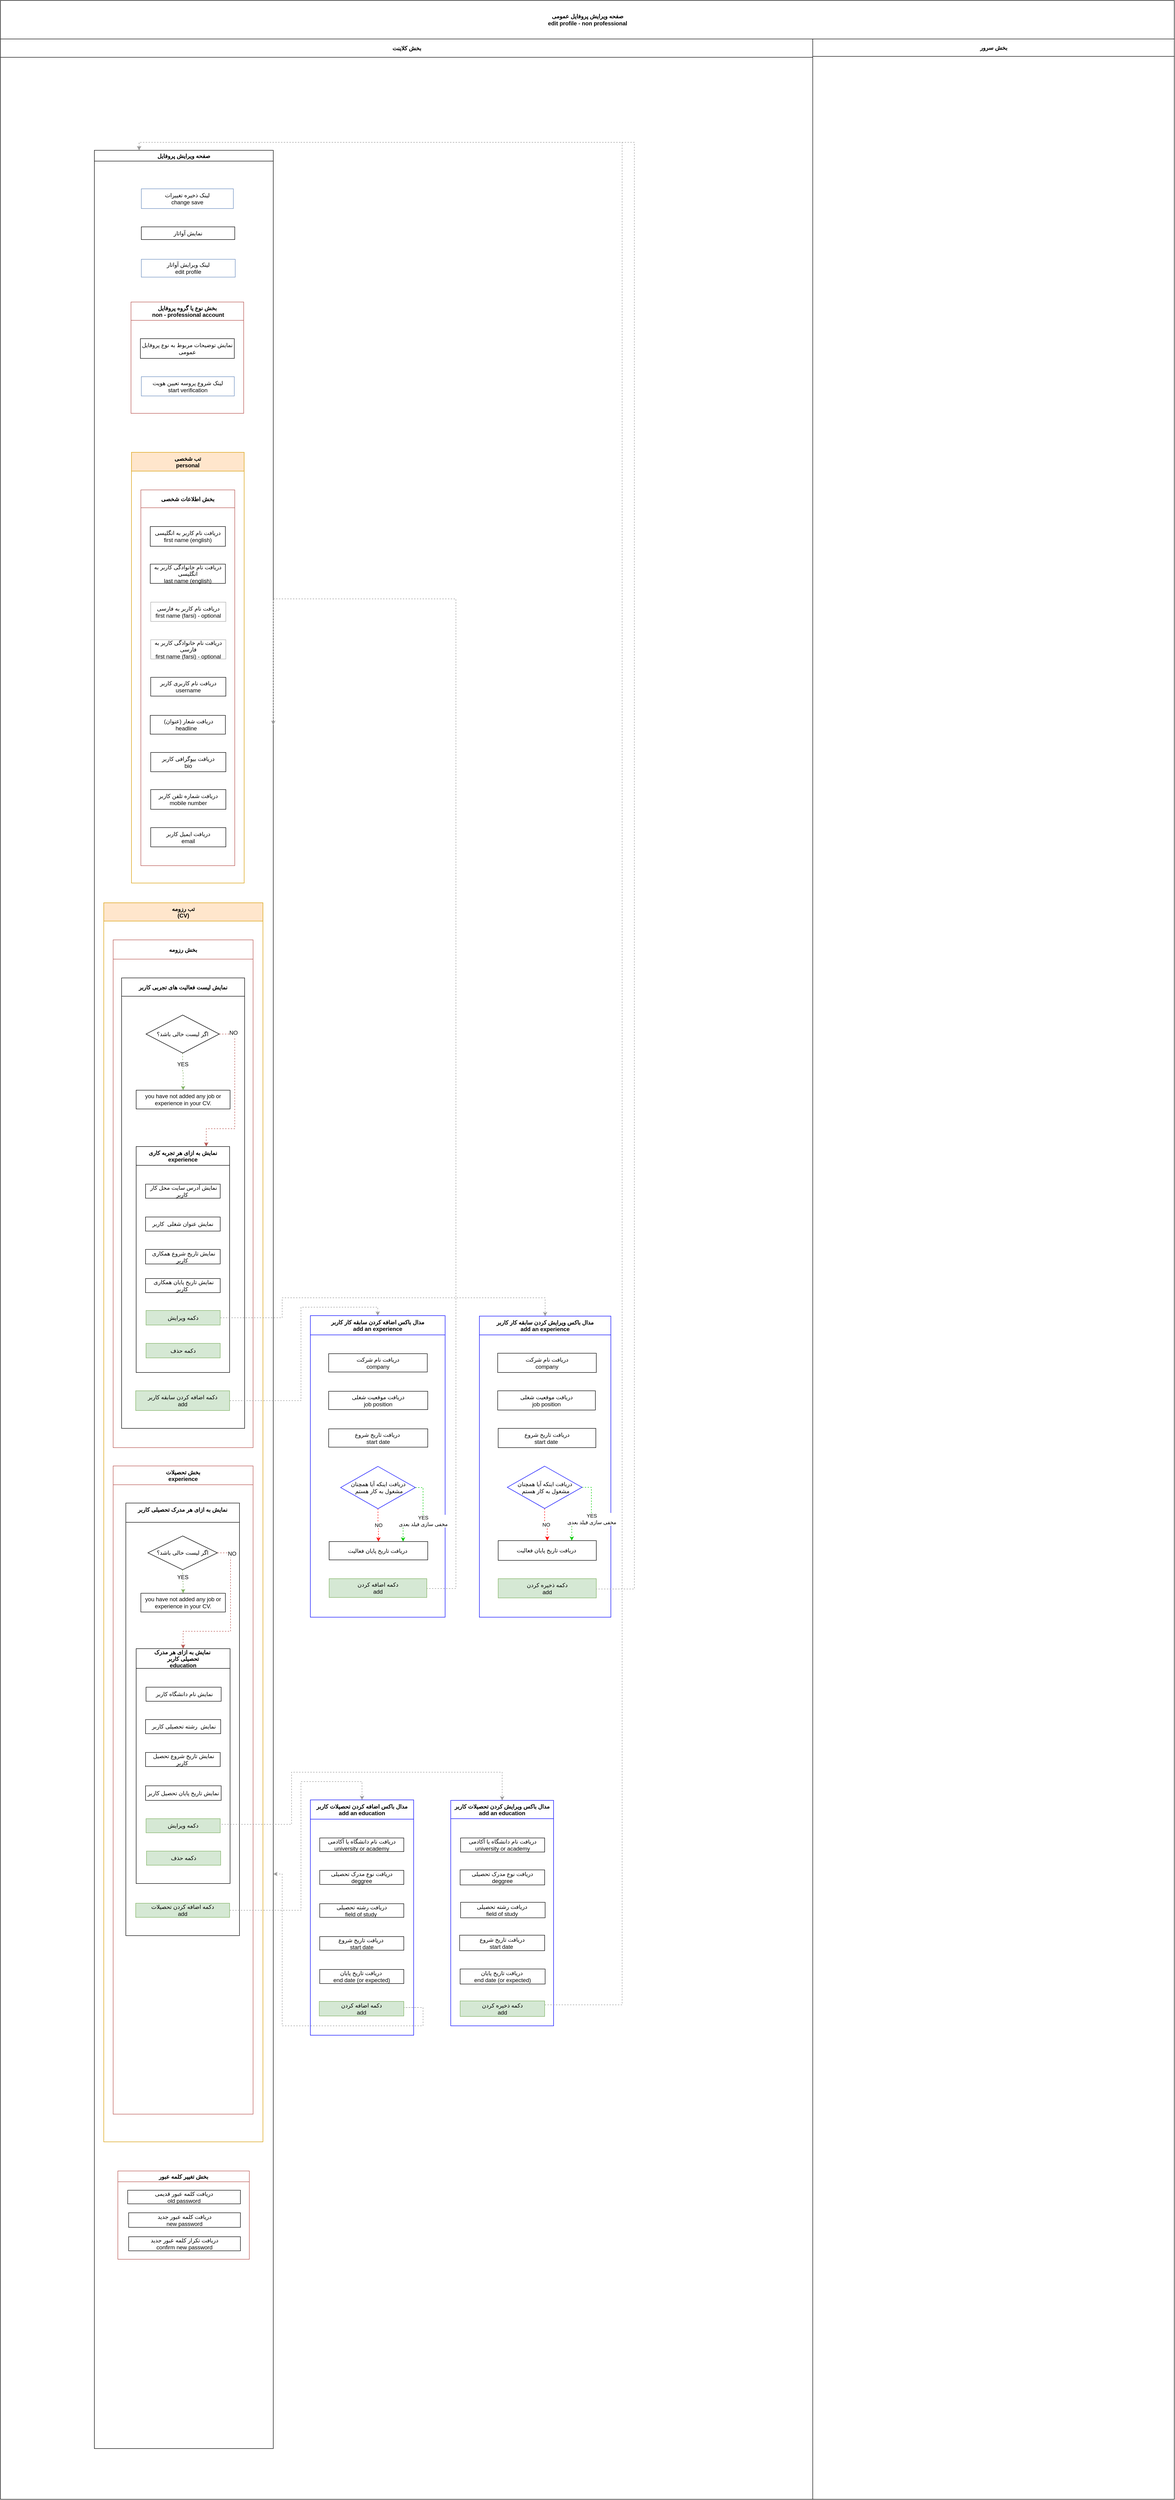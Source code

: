 <mxfile version="11.0.7" type="github"><diagram id="_Mr2OjdB6cG_d8i1DAx9" name="Page-1"><mxGraphModel dx="1956" dy="-5896" grid="1" gridSize="10" guides="1" tooltips="1" connect="1" arrows="1" fold="1" page="1" pageScale="1" pageWidth="850" pageHeight="1100" math="0" shadow="0"><root><mxCell id="0"/><mxCell id="1" parent="0"/><mxCell id="qE0s62v9L_i5L7fRF2j9-1" value="&lt;span style=&quot;background-color: rgb(255 , 255 , 255)&quot;&gt;صفحه ویرایش پروفایل عمومی&lt;/span&gt;&lt;br&gt;&lt;span style=&quot;background-color: rgb(255 , 255 , 255)&quot;&gt;edit profile - non professional&lt;/span&gt;" style="swimlane;html=1;childLayout=stackLayout;resizeParent=1;resizeParentMax=0;startSize=82;" vertex="1" parent="1"><mxGeometry x="-680" y="6968" width="2500" height="5320" as="geometry"/></mxCell><mxCell id="qE0s62v9L_i5L7fRF2j9-2" value="&lt;span style=&quot;background-color: rgb(255 , 255 , 255)&quot;&gt;بخش کلاینت&lt;/span&gt;" style="swimlane;html=1;startSize=39;" vertex="1" parent="qE0s62v9L_i5L7fRF2j9-1"><mxGeometry y="82" width="1730" height="5238" as="geometry"/></mxCell><mxCell id="m3qzf0mcLcKKCOlgRUQQ-3" value="صفحه ویرایش پروفایل" style="swimlane;startSize=23;" parent="qE0s62v9L_i5L7fRF2j9-2" vertex="1"><mxGeometry x="200" y="237" width="381" height="4893" as="geometry"/></mxCell><mxCell id="m3qzf0mcLcKKCOlgRUQQ-4" value="&lt;p&gt;&lt;/p&gt;&lt;p&gt;&lt;/p&gt;&lt;p&gt;&lt;/p&gt;&lt;p&gt;&lt;/p&gt;&lt;p&gt;&lt;/p&gt;&lt;p&gt;نمایش آواتار&lt;/p&gt;" style="rounded=0;whiteSpace=wrap;html=1;" parent="m3qzf0mcLcKKCOlgRUQQ-3" vertex="1"><mxGeometry x="100" y="163" width="199" height="27" as="geometry"/></mxCell><mxCell id="m3qzf0mcLcKKCOlgRUQQ-5" value="تب شخصی&#10;personal" style="swimlane;startSize=40;fillColor=#ffe6cc;strokeColor=#d79b00;" parent="m3qzf0mcLcKKCOlgRUQQ-3" vertex="1"><mxGeometry x="79" y="643" width="240" height="917" as="geometry"/></mxCell><mxCell id="m3qzf0mcLcKKCOlgRUQQ-6" value="بخش اطلاعات شخصی" style="swimlane;fillColor=#FFFFFF;strokeColor=#b85450;startSize=38;" parent="m3qzf0mcLcKKCOlgRUQQ-5" vertex="1"><mxGeometry x="20" y="80" width="200" height="800" as="geometry"/></mxCell><mxCell id="m3qzf0mcLcKKCOlgRUQQ-7" value="&lt;p&gt;&lt;/p&gt;&lt;p&gt;&lt;/p&gt;&lt;p&gt;&lt;/p&gt;&lt;p&gt;&lt;/p&gt;&lt;p&gt;&lt;/p&gt;&lt;p&gt;دریافت نام کاربر به انگلیسی&lt;br&gt;first name (english)&lt;br&gt;&lt;/p&gt;" style="rounded=0;whiteSpace=wrap;html=1;" parent="m3qzf0mcLcKKCOlgRUQQ-6" vertex="1"><mxGeometry x="20" y="78" width="160" height="42" as="geometry"/></mxCell><mxCell id="m3qzf0mcLcKKCOlgRUQQ-8" value="&lt;p&gt;&lt;/p&gt;&lt;p&gt;&lt;/p&gt;&lt;p&gt;&lt;/p&gt;&lt;p&gt;&lt;/p&gt;&lt;p&gt;&lt;/p&gt;&lt;p&gt;&lt;/p&gt;&lt;p&gt;دریافت نام خانوادگی کاربر به انگلیسی&lt;br&gt;last name (english)&lt;br&gt;&lt;/p&gt;" style="rounded=0;whiteSpace=wrap;html=1;" parent="m3qzf0mcLcKKCOlgRUQQ-6" vertex="1"><mxGeometry x="20" y="158" width="160" height="41" as="geometry"/></mxCell><mxCell id="m3qzf0mcLcKKCOlgRUQQ-9" value="&lt;p&gt;&lt;/p&gt;&lt;p&gt;&lt;/p&gt;&lt;p&gt;&lt;/p&gt;&lt;p&gt;&lt;/p&gt;&lt;p&gt;&lt;/p&gt;&lt;p&gt;&lt;/p&gt;&lt;p&gt;&lt;font color=&quot;#000000&quot;&gt;دریافت نام کاربر به فارسی&lt;br&gt;first name (farsi) - optional&lt;/font&gt;&lt;br&gt;&lt;/p&gt;" style="rounded=0;whiteSpace=wrap;html=1;fillColor=#FFFFFF;strokeColor=#ADADAD;fontColor=#ffffff;" parent="m3qzf0mcLcKKCOlgRUQQ-6" vertex="1"><mxGeometry x="21" y="239" width="160" height="41" as="geometry"/></mxCell><mxCell id="m3qzf0mcLcKKCOlgRUQQ-10" value="&lt;font color=&quot;#000000&quot;&gt;&lt;span&gt;دریافت نام خانوادگی کاربر به فارسی&lt;/span&gt;&lt;br&gt;&lt;span&gt;first name (farsi) - optional&lt;/span&gt;&lt;/font&gt;&lt;br&gt;" style="rounded=0;whiteSpace=wrap;html=1;fillColor=#FFFFFF;strokeColor=#ADADAD;fontColor=#ffffff;" parent="m3qzf0mcLcKKCOlgRUQQ-6" vertex="1"><mxGeometry x="21" y="319" width="160" height="41" as="geometry"/></mxCell><mxCell id="m3qzf0mcLcKKCOlgRUQQ-11" value="&lt;p&gt;&lt;/p&gt;&lt;p&gt;&lt;/p&gt;&lt;p&gt;&lt;/p&gt;&lt;p&gt;&lt;/p&gt;&lt;p&gt;&lt;/p&gt;&lt;p&gt;دریافت نام کاربری کاربر&lt;br&gt;username&lt;br&gt;&lt;/p&gt;" style="rounded=0;whiteSpace=wrap;html=1;" parent="m3qzf0mcLcKKCOlgRUQQ-6" vertex="1"><mxGeometry x="21" y="399" width="160" height="40" as="geometry"/></mxCell><mxCell id="m3qzf0mcLcKKCOlgRUQQ-12" value="&lt;p&gt;&lt;/p&gt;&lt;p&gt;&lt;/p&gt;&lt;p&gt;&lt;/p&gt;&lt;p&gt;&lt;/p&gt;&lt;p&gt;&lt;/p&gt;&lt;p&gt;&amp;nbsp;(دریافت شعار (عنوان&lt;br&gt;headline&amp;nbsp;&amp;nbsp;&lt;/p&gt;" style="rounded=0;whiteSpace=wrap;html=1;" parent="m3qzf0mcLcKKCOlgRUQQ-6" vertex="1"><mxGeometry x="20" y="480" width="160" height="40" as="geometry"/></mxCell><mxCell id="m3qzf0mcLcKKCOlgRUQQ-13" value="&lt;p&gt;&lt;/p&gt;&lt;p&gt;&lt;/p&gt;&lt;p&gt;&lt;/p&gt;&lt;p&gt;&lt;/p&gt;&lt;p&gt;&lt;/p&gt;&lt;p&gt;&lt;/p&gt;&lt;p&gt;دریافت بیوگرافی کاربر&lt;br&gt;bio&lt;/p&gt;" style="rounded=0;whiteSpace=wrap;html=1;" parent="m3qzf0mcLcKKCOlgRUQQ-6" vertex="1"><mxGeometry x="21" y="559" width="160" height="41" as="geometry"/></mxCell><mxCell id="m3qzf0mcLcKKCOlgRUQQ-14" value="&lt;p&gt;&lt;/p&gt;&lt;p&gt;&lt;/p&gt;&lt;p&gt;&lt;/p&gt;&lt;p&gt;&lt;/p&gt;&lt;p&gt;&lt;/p&gt;&lt;p&gt;&lt;/p&gt;&lt;p&gt;دریافت شماره تلفن کاربر&lt;br&gt;mobile number&lt;br&gt;&lt;/p&gt;" style="rounded=0;whiteSpace=wrap;html=1;" parent="m3qzf0mcLcKKCOlgRUQQ-6" vertex="1"><mxGeometry x="21" y="638" width="160" height="42" as="geometry"/></mxCell><mxCell id="m3qzf0mcLcKKCOlgRUQQ-15" value="&lt;p&gt;&lt;/p&gt;&lt;p&gt;&lt;/p&gt;&lt;p&gt;&lt;/p&gt;&lt;p&gt;&lt;/p&gt;&lt;p&gt;&lt;/p&gt;&lt;p&gt;&lt;/p&gt;&lt;p&gt;دریافت ایمیل کاربر&lt;br&gt;email&lt;/p&gt;" style="rounded=0;whiteSpace=wrap;html=1;" parent="m3qzf0mcLcKKCOlgRUQQ-6" vertex="1"><mxGeometry x="21" y="719" width="160" height="41" as="geometry"/></mxCell><mxCell id="m3qzf0mcLcKKCOlgRUQQ-16" value="تب رزومه&#10;(CV)" style="swimlane;startSize=39;fillColor=#ffe6cc;strokeColor=#d79b00;" parent="m3qzf0mcLcKKCOlgRUQQ-3" vertex="1"><mxGeometry x="20" y="1602" width="339" height="2638" as="geometry"/></mxCell><mxCell id="m3qzf0mcLcKKCOlgRUQQ-17" value="بخش رزومه" style="swimlane;fillColor=#FFFFFF;strokeColor=#b85450;startSize=41;" parent="m3qzf0mcLcKKCOlgRUQQ-16" vertex="1"><mxGeometry x="20" y="79" width="298" height="1081" as="geometry"/></mxCell><mxCell id="m3qzf0mcLcKKCOlgRUQQ-18" value="نمایش لیست فعالیت های تجربی کاربر" style="swimlane;startSize=39;" parent="m3qzf0mcLcKKCOlgRUQQ-17" vertex="1"><mxGeometry x="18" y="81" width="262" height="959" as="geometry"/></mxCell><mxCell id="m3qzf0mcLcKKCOlgRUQQ-19" style="edgeStyle=orthogonalEdgeStyle;rounded=0;orthogonalLoop=1;jettySize=auto;html=1;exitX=0.5;exitY=1;exitDx=0;exitDy=0;entryX=0.5;entryY=0;entryDx=0;entryDy=0;dashed=1;strokeColor=#82b366;fillColor=#d5e8d4;" parent="m3qzf0mcLcKKCOlgRUQQ-18" source="m3qzf0mcLcKKCOlgRUQQ-23" target="m3qzf0mcLcKKCOlgRUQQ-24" edge="1"><mxGeometry relative="1" as="geometry"/></mxCell><mxCell id="m3qzf0mcLcKKCOlgRUQQ-20" value="YES" style="text;html=1;resizable=0;points=[];align=center;verticalAlign=middle;labelBackgroundColor=#ffffff;" parent="m3qzf0mcLcKKCOlgRUQQ-19" vertex="1" connectable="0"><mxGeometry x="-0.4" relative="1" as="geometry"><mxPoint as="offset"/></mxGeometry></mxCell><mxCell id="m3qzf0mcLcKKCOlgRUQQ-21" style="edgeStyle=orthogonalEdgeStyle;rounded=0;orthogonalLoop=1;jettySize=auto;html=1;exitX=1;exitY=0.5;exitDx=0;exitDy=0;entryX=0.75;entryY=0;entryDx=0;entryDy=0;dashed=1;strokeColor=#b85450;fillColor=#f8cecc;" parent="m3qzf0mcLcKKCOlgRUQQ-18" source="m3qzf0mcLcKKCOlgRUQQ-23" target="m3qzf0mcLcKKCOlgRUQQ-25" edge="1"><mxGeometry relative="1" as="geometry"><Array as="points"><mxPoint x="241" y="120"/><mxPoint x="241" y="321"/><mxPoint x="181" y="321"/></Array></mxGeometry></mxCell><mxCell id="m3qzf0mcLcKKCOlgRUQQ-22" value="NO" style="text;html=1;resizable=0;points=[];align=center;verticalAlign=middle;labelBackgroundColor=#ffffff;" parent="m3qzf0mcLcKKCOlgRUQQ-21" vertex="1" connectable="0"><mxGeometry x="-0.822" y="3" relative="1" as="geometry"><mxPoint as="offset"/></mxGeometry></mxCell><mxCell id="m3qzf0mcLcKKCOlgRUQQ-23" value="اگر لیست خالی باشد؟" style="rhombus;whiteSpace=wrap;html=1;" parent="m3qzf0mcLcKKCOlgRUQQ-18" vertex="1"><mxGeometry x="52" y="79" width="156" height="81" as="geometry"/></mxCell><mxCell id="m3qzf0mcLcKKCOlgRUQQ-24" value="&lt;p&gt;&lt;/p&gt;&lt;p&gt;&lt;/p&gt;&lt;p&gt;&lt;/p&gt;&lt;p&gt;&lt;/p&gt;&lt;p&gt;&lt;/p&gt;&lt;p&gt;&lt;/p&gt;&lt;p&gt;you have not added any job or experience in your CV.&lt;/p&gt;" style="rounded=0;whiteSpace=wrap;html=1;" parent="m3qzf0mcLcKKCOlgRUQQ-18" vertex="1"><mxGeometry x="31" y="239" width="200" height="40" as="geometry"/></mxCell><mxCell id="m3qzf0mcLcKKCOlgRUQQ-25" value="&#10;نمایش به ازای هر تجربه کاری&#10;experience&#10;" style="swimlane;startSize=40;" parent="m3qzf0mcLcKKCOlgRUQQ-18" vertex="1"><mxGeometry x="31" y="359" width="199" height="481" as="geometry"/></mxCell><mxCell id="m3qzf0mcLcKKCOlgRUQQ-26" value="&lt;p&gt;&lt;/p&gt;&lt;p&gt;&lt;/p&gt;&lt;p&gt;&lt;/p&gt;&lt;p&gt;&lt;/p&gt;&lt;p&gt;&lt;/p&gt;&lt;p&gt;&lt;/p&gt;&lt;p&gt;&amp;nbsp;نمایش آدرس سایت محل کار کاربر&amp;nbsp;&lt;br&gt;&lt;/p&gt;" style="rounded=0;whiteSpace=wrap;html=1;" parent="m3qzf0mcLcKKCOlgRUQQ-25" vertex="1"><mxGeometry x="20" y="80" width="159" height="30" as="geometry"/></mxCell><mxCell id="m3qzf0mcLcKKCOlgRUQQ-27" value="&lt;p&gt;&lt;/p&gt;&lt;p&gt;&lt;/p&gt;&lt;p&gt;&lt;/p&gt;&lt;p&gt;&lt;/p&gt;&lt;p&gt;&lt;/p&gt;&lt;p&gt;&lt;/p&gt;&lt;p&gt;&amp;nbsp;نمایش عنوان شغلی&amp;nbsp; کاربر&amp;nbsp;&lt;br&gt;&lt;/p&gt;" style="rounded=0;whiteSpace=wrap;html=1;" parent="m3qzf0mcLcKKCOlgRUQQ-25" vertex="1"><mxGeometry x="20" y="150" width="159" height="30" as="geometry"/></mxCell><mxCell id="m3qzf0mcLcKKCOlgRUQQ-28" value="&lt;p&gt;&lt;/p&gt;&lt;p&gt;&lt;/p&gt;&lt;p&gt;&lt;/p&gt;&lt;p&gt;&lt;/p&gt;&lt;p&gt;&lt;/p&gt;&lt;p&gt;&lt;/p&gt;&lt;p&gt;&amp;nbsp;نمایش تاریخ شروع همکاری کاربر&amp;nbsp;&lt;br&gt;&lt;/p&gt;" style="rounded=0;whiteSpace=wrap;html=1;" parent="m3qzf0mcLcKKCOlgRUQQ-25" vertex="1"><mxGeometry x="20" y="219" width="159" height="31" as="geometry"/></mxCell><mxCell id="m3qzf0mcLcKKCOlgRUQQ-29" value="&lt;p&gt;&lt;/p&gt;&lt;p&gt;&lt;/p&gt;&lt;p&gt;&lt;/p&gt;&lt;p&gt;&lt;/p&gt;&lt;p&gt;&lt;/p&gt;&lt;p&gt;&lt;/p&gt;&lt;p&gt;&amp;nbsp;نمایش تاریخ پایان همکاری کاربر&amp;nbsp;&lt;br&gt;&lt;/p&gt;" style="rounded=0;whiteSpace=wrap;html=1;" parent="m3qzf0mcLcKKCOlgRUQQ-25" vertex="1"><mxGeometry x="20" y="281" width="159" height="30" as="geometry"/></mxCell><mxCell id="m3qzf0mcLcKKCOlgRUQQ-30" value="&lt;p&gt;&lt;/p&gt;&lt;p&gt;&lt;/p&gt;&lt;p&gt;&lt;/p&gt;&lt;p&gt;&lt;/p&gt;&lt;p&gt;&lt;/p&gt;&lt;p&gt;&lt;/p&gt;&lt;p&gt;دکمه ویرایش&lt;/p&gt;" style="rounded=0;whiteSpace=wrap;html=1;fillColor=#d5e8d4;strokeColor=#82b366;" parent="m3qzf0mcLcKKCOlgRUQQ-25" vertex="1"><mxGeometry x="21" y="349" width="158" height="31" as="geometry"/></mxCell><mxCell id="m3qzf0mcLcKKCOlgRUQQ-31" value="&lt;p&gt;&lt;/p&gt;&lt;p&gt;&lt;/p&gt;&lt;p&gt;&lt;/p&gt;&lt;p&gt;&lt;/p&gt;&lt;p&gt;&lt;/p&gt;&lt;p&gt;&lt;/p&gt;&lt;p&gt;دکمه حذف&lt;/p&gt;" style="rounded=0;whiteSpace=wrap;html=1;fillColor=#d5e8d4;strokeColor=#82b366;" parent="m3qzf0mcLcKKCOlgRUQQ-25" vertex="1"><mxGeometry x="21" y="419" width="158" height="31" as="geometry"/></mxCell><mxCell id="m3qzf0mcLcKKCOlgRUQQ-32" value="&lt;p&gt;&lt;/p&gt;&lt;p&gt;&lt;/p&gt;&lt;p&gt;&lt;/p&gt;&lt;p&gt;&lt;/p&gt;&lt;p&gt;&lt;/p&gt;&lt;p&gt;&lt;/p&gt;&lt;p&gt;دکمه اضافه کردن سابقه کاربر&lt;br&gt;add&lt;br&gt;&lt;/p&gt;" style="rounded=0;whiteSpace=wrap;html=1;fillColor=#d5e8d4;strokeColor=#82b366;" parent="m3qzf0mcLcKKCOlgRUQQ-18" vertex="1"><mxGeometry x="30" y="879" width="200" height="42" as="geometry"/></mxCell><mxCell id="m3qzf0mcLcKKCOlgRUQQ-33" value="بخش تحصیلات&#10;experience" style="swimlane;fillColor=#FFFFFF;strokeColor=#b85450;startSize=40;" parent="m3qzf0mcLcKKCOlgRUQQ-16" vertex="1"><mxGeometry x="20" y="1199" width="298" height="1380" as="geometry"/></mxCell><mxCell id="m3qzf0mcLcKKCOlgRUQQ-34" value="نمایش به ازای هر مدرک تحصیلی کاربر&#10;" style="swimlane;startSize=41;" parent="m3qzf0mcLcKKCOlgRUQQ-33" vertex="1"><mxGeometry x="27" y="79" width="242" height="921" as="geometry"/></mxCell><mxCell id="m3qzf0mcLcKKCOlgRUQQ-35" style="edgeStyle=orthogonalEdgeStyle;rounded=0;orthogonalLoop=1;jettySize=auto;html=1;exitX=0.5;exitY=1;exitDx=0;exitDy=0;entryX=0.5;entryY=0;entryDx=0;entryDy=0;dashed=1;strokeColor=#82b366;fillColor=#d5e8d4;" parent="m3qzf0mcLcKKCOlgRUQQ-34" source="m3qzf0mcLcKKCOlgRUQQ-39" target="m3qzf0mcLcKKCOlgRUQQ-40" edge="1"><mxGeometry relative="1" as="geometry"/></mxCell><mxCell id="m3qzf0mcLcKKCOlgRUQQ-36" value="YES" style="text;html=1;resizable=0;points=[];align=center;verticalAlign=middle;labelBackgroundColor=#ffffff;" parent="m3qzf0mcLcKKCOlgRUQQ-35" vertex="1" connectable="0"><mxGeometry x="-0.4" relative="1" as="geometry"><mxPoint as="offset"/></mxGeometry></mxCell><mxCell id="m3qzf0mcLcKKCOlgRUQQ-37" style="edgeStyle=orthogonalEdgeStyle;rounded=0;orthogonalLoop=1;jettySize=auto;html=1;exitX=1;exitY=0.5;exitDx=0;exitDy=0;dashed=1;strokeColor=#b85450;fillColor=#f8cecc;entryX=0.5;entryY=0;entryDx=0;entryDy=0;" parent="m3qzf0mcLcKKCOlgRUQQ-34" source="m3qzf0mcLcKKCOlgRUQQ-39" target="m3qzf0mcLcKKCOlgRUQQ-41" edge="1"><mxGeometry relative="1" as="geometry"><Array as="points"><mxPoint x="223" y="106"/><mxPoint x="223" y="273"/><mxPoint x="122" y="273"/></Array><mxPoint x="519.5" y="211" as="targetPoint"/></mxGeometry></mxCell><mxCell id="m3qzf0mcLcKKCOlgRUQQ-38" value="NO" style="text;html=1;resizable=0;points=[];align=center;verticalAlign=middle;labelBackgroundColor=#ffffff;" parent="m3qzf0mcLcKKCOlgRUQQ-37" vertex="1" connectable="0"><mxGeometry x="-0.822" y="3" relative="1" as="geometry"><mxPoint as="offset"/></mxGeometry></mxCell><mxCell id="m3qzf0mcLcKKCOlgRUQQ-39" value="اگر لیست خالی باشد؟" style="rhombus;whiteSpace=wrap;html=1;" parent="m3qzf0mcLcKKCOlgRUQQ-34" vertex="1"><mxGeometry x="47" y="70" width="148" height="72" as="geometry"/></mxCell><mxCell id="m3qzf0mcLcKKCOlgRUQQ-40" value="&lt;p&gt;&lt;/p&gt;&lt;p&gt;&lt;/p&gt;&lt;p&gt;&lt;/p&gt;&lt;p&gt;&lt;/p&gt;&lt;p&gt;&lt;/p&gt;&lt;p&gt;&lt;/p&gt;&lt;p&gt;you have not added any job or experience in your CV.&lt;/p&gt;" style="rounded=0;whiteSpace=wrap;html=1;" parent="m3qzf0mcLcKKCOlgRUQQ-34" vertex="1"><mxGeometry x="32" y="192" width="180" height="40" as="geometry"/></mxCell><mxCell id="m3qzf0mcLcKKCOlgRUQQ-41" value="&#10;نمایش به ازای هر مدرک &#10;تحصیلی کاربر&#10;education&#10;" style="swimlane;startSize=42;" parent="m3qzf0mcLcKKCOlgRUQQ-34" vertex="1"><mxGeometry x="22" y="310" width="200" height="500" as="geometry"/></mxCell><mxCell id="m3qzf0mcLcKKCOlgRUQQ-42" value="&lt;p&gt;&lt;/p&gt;&lt;p&gt;&lt;/p&gt;&lt;p&gt;&lt;/p&gt;&lt;p&gt;&lt;/p&gt;&lt;p&gt;&lt;/p&gt;&lt;p&gt;&lt;/p&gt;&lt;p&gt;&amp;nbsp;نمایش تاریخ شروع تحصیل کاربر&amp;nbsp;&lt;br&gt;&lt;/p&gt;" style="rounded=0;whiteSpace=wrap;html=1;" parent="m3qzf0mcLcKKCOlgRUQQ-41" vertex="1"><mxGeometry x="20" y="221" width="159" height="30" as="geometry"/></mxCell><mxCell id="m3qzf0mcLcKKCOlgRUQQ-43" value="&lt;p&gt;&lt;/p&gt;&lt;p&gt;&lt;/p&gt;&lt;p&gt;&lt;/p&gt;&lt;p&gt;&lt;/p&gt;&lt;p&gt;&lt;/p&gt;&lt;p&gt;&lt;/p&gt;&lt;p&gt;&amp;nbsp;نمایش تاریخ پایان تحصیل کاربر&amp;nbsp;&lt;br&gt;&lt;/p&gt;" style="rounded=0;whiteSpace=wrap;html=1;" parent="m3qzf0mcLcKKCOlgRUQQ-41" vertex="1"><mxGeometry x="20" y="292" width="161" height="31" as="geometry"/></mxCell><mxCell id="m3qzf0mcLcKKCOlgRUQQ-44" value="&lt;p&gt;&lt;/p&gt;&lt;p&gt;&lt;/p&gt;&lt;p&gt;&lt;/p&gt;&lt;p&gt;&lt;/p&gt;&lt;p&gt;&lt;/p&gt;&lt;p&gt;&lt;/p&gt;&lt;p&gt;&amp;nbsp;نمایش نام دانشگاه کاربر&lt;br&gt;&lt;/p&gt;" style="rounded=0;whiteSpace=wrap;html=1;" parent="m3qzf0mcLcKKCOlgRUQQ-41" vertex="1"><mxGeometry x="21" y="82" width="160" height="30" as="geometry"/></mxCell><mxCell id="m3qzf0mcLcKKCOlgRUQQ-45" value="&lt;p&gt;&lt;/p&gt;&lt;p&gt;&lt;/p&gt;&lt;p&gt;&lt;/p&gt;&lt;p&gt;&lt;/p&gt;&lt;p&gt;&lt;/p&gt;&lt;p&gt;&lt;/p&gt;&lt;p&gt;&amp;nbsp;نمایش&amp;nbsp; رشته تحصیلی کاربر&lt;br&gt;&lt;/p&gt;" style="rounded=0;whiteSpace=wrap;html=1;" parent="m3qzf0mcLcKKCOlgRUQQ-41" vertex="1"><mxGeometry x="20" y="151" width="160" height="30" as="geometry"/></mxCell><mxCell id="m3qzf0mcLcKKCOlgRUQQ-46" value="&lt;p&gt;&lt;/p&gt;&lt;p&gt;&lt;/p&gt;&lt;p&gt;&lt;/p&gt;&lt;p&gt;&lt;/p&gt;&lt;p&gt;&lt;/p&gt;&lt;p&gt;&lt;/p&gt;&lt;p&gt;دکمه ویرایش&lt;/p&gt;" style="rounded=0;whiteSpace=wrap;html=1;fillColor=#d5e8d4;strokeColor=#82b366;" parent="m3qzf0mcLcKKCOlgRUQQ-41" vertex="1"><mxGeometry x="21" y="362" width="158" height="30" as="geometry"/></mxCell><mxCell id="m3qzf0mcLcKKCOlgRUQQ-47" value="&lt;p&gt;&lt;/p&gt;&lt;p&gt;&lt;/p&gt;&lt;p&gt;&lt;/p&gt;&lt;p&gt;&lt;/p&gt;&lt;p&gt;&lt;/p&gt;&lt;p&gt;&lt;/p&gt;&lt;p&gt;دکمه حذف&lt;/p&gt;" style="rounded=0;whiteSpace=wrap;html=1;fillColor=#d5e8d4;strokeColor=#82b366;" parent="m3qzf0mcLcKKCOlgRUQQ-41" vertex="1"><mxGeometry x="22" y="431" width="158" height="30" as="geometry"/></mxCell><mxCell id="m3qzf0mcLcKKCOlgRUQQ-48" value="&lt;p&gt;&lt;/p&gt;&lt;p&gt;&lt;/p&gt;&lt;p&gt;&lt;/p&gt;&lt;p&gt;&lt;/p&gt;&lt;p&gt;&lt;/p&gt;&lt;p&gt;&lt;/p&gt;&lt;p&gt;دکمه اضافه کردن تحصیلات&lt;br&gt;add&lt;/p&gt;" style="rounded=0;whiteSpace=wrap;html=1;fillColor=#d5e8d4;strokeColor=#82b366;" parent="m3qzf0mcLcKKCOlgRUQQ-34" vertex="1"><mxGeometry x="21" y="852" width="200" height="30" as="geometry"/></mxCell><mxCell id="m3qzf0mcLcKKCOlgRUQQ-49" value="بخش تغییر کلمه عبور" style="swimlane;startSize=23;fillColor=#FFFFFF;strokeColor=#b85450;" parent="m3qzf0mcLcKKCOlgRUQQ-3" vertex="1"><mxGeometry x="50" y="4302" width="280" height="188" as="geometry"/></mxCell><mxCell id="m3qzf0mcLcKKCOlgRUQQ-50" value="&lt;p&gt;&lt;/p&gt;&lt;p&gt;&lt;/p&gt;&lt;p&gt;&lt;/p&gt;&lt;p&gt;&lt;/p&gt;&lt;p&gt;&lt;/p&gt;&lt;p&gt;دریافت کلمه عبور قدیمی&lt;br&gt;old password&lt;/p&gt;" style="rounded=0;whiteSpace=wrap;html=1;" parent="m3qzf0mcLcKKCOlgRUQQ-49" vertex="1"><mxGeometry x="21" y="41" width="240" height="29" as="geometry"/></mxCell><mxCell id="m3qzf0mcLcKKCOlgRUQQ-51" value="&lt;p&gt;&lt;/p&gt;&lt;p&gt;&lt;/p&gt;&lt;p&gt;&lt;/p&gt;&lt;p&gt;&lt;/p&gt;&lt;p&gt;&lt;/p&gt;&lt;p&gt;دریافت کلمه عبور&amp;nbsp;جدید&lt;br&gt;new password&lt;/p&gt;" style="rounded=0;whiteSpace=wrap;html=1;" parent="m3qzf0mcLcKKCOlgRUQQ-49" vertex="1"><mxGeometry x="23" y="89" width="238" height="31" as="geometry"/></mxCell><mxCell id="m3qzf0mcLcKKCOlgRUQQ-52" value="&lt;p&gt;&lt;/p&gt;&lt;p&gt;&lt;/p&gt;&lt;p&gt;&lt;/p&gt;&lt;p&gt;&lt;/p&gt;&lt;p&gt;&lt;/p&gt;&lt;p&gt;دریافت تکرار کلمه عبور&amp;nbsp;جدید&lt;br&gt;confirm new password&lt;/p&gt;" style="rounded=0;whiteSpace=wrap;html=1;" parent="m3qzf0mcLcKKCOlgRUQQ-49" vertex="1"><mxGeometry x="23" y="140" width="238" height="30" as="geometry"/></mxCell><mxCell id="m3qzf0mcLcKKCOlgRUQQ-53" value="&lt;p&gt;&lt;/p&gt;&lt;p&gt;&lt;/p&gt;&lt;p&gt;&lt;/p&gt;&lt;p&gt;&lt;/p&gt;&lt;p&gt;&lt;/p&gt;&lt;p&gt;لینک ویرایش آواتار&lt;br&gt;edit profile&lt;br&gt;&lt;/p&gt;" style="rounded=0;whiteSpace=wrap;html=1;fillColor=#FFFFFF;strokeColor=#6c8ebf;" parent="m3qzf0mcLcKKCOlgRUQQ-3" vertex="1"><mxGeometry x="100" y="232" width="200" height="38" as="geometry"/></mxCell><mxCell id="m3qzf0mcLcKKCOlgRUQQ-54" value="بخش نوع یا گروه پروفایل&#10; non - professional account" style="swimlane;startSize=39;fillColor=#FFFFFF;strokeColor=#b85450;" parent="m3qzf0mcLcKKCOlgRUQQ-3" vertex="1"><mxGeometry x="78" y="323" width="240" height="237" as="geometry"/></mxCell><mxCell id="m3qzf0mcLcKKCOlgRUQQ-55" value="&lt;p&gt;&lt;/p&gt;&lt;p&gt;&lt;/p&gt;&lt;p&gt;&lt;/p&gt;&lt;p&gt;&lt;/p&gt;&lt;p&gt;&lt;/p&gt;&lt;p&gt;نمایش توضیحات مربوط به نوع پروفایل عمومی&lt;/p&gt;" style="rounded=0;whiteSpace=wrap;html=1;" parent="m3qzf0mcLcKKCOlgRUQQ-54" vertex="1"><mxGeometry x="20" y="78" width="200" height="42" as="geometry"/></mxCell><mxCell id="m3qzf0mcLcKKCOlgRUQQ-56" value="&lt;p&gt;&lt;/p&gt;&lt;p&gt;&lt;/p&gt;&lt;p&gt;&lt;/p&gt;&lt;p&gt;&lt;/p&gt;&lt;p&gt;&lt;/p&gt;&lt;p&gt;لینک شروع پروسه تعیین هویت&lt;br&gt;start verification&lt;br&gt;&lt;/p&gt;" style="rounded=0;whiteSpace=wrap;html=1;fillColor=#FFFFFF;strokeColor=#6c8ebf;" parent="m3qzf0mcLcKKCOlgRUQQ-54" vertex="1"><mxGeometry x="22" y="159" width="198" height="41" as="geometry"/></mxCell><mxCell id="6V_W1G0ebRXkBfOzEBVN-1" value="&lt;p&gt;&lt;/p&gt;&lt;p&gt;&lt;/p&gt;&lt;p&gt;&lt;/p&gt;&lt;p&gt;&lt;/p&gt;&lt;p&gt;&lt;/p&gt;&lt;p&gt;لینک ذخیره تغییرات&lt;br&gt;change save&lt;br&gt;&lt;/p&gt;" style="rounded=0;whiteSpace=wrap;html=1;fillColor=#FFFFFF;strokeColor=#6c8ebf;" parent="m3qzf0mcLcKKCOlgRUQQ-3" vertex="1"><mxGeometry x="100" y="82" width="196" height="42" as="geometry"/></mxCell><mxCell id="m3qzf0mcLcKKCOlgRUQQ-76" style="edgeStyle=orthogonalEdgeStyle;rounded=0;orthogonalLoop=1;jettySize=auto;html=1;exitX=1;exitY=0.5;exitDx=0;exitDy=0;dashed=1;strokeColor=#999999;entryX=1;entryY=0.25;entryDx=0;entryDy=0;" parent="qE0s62v9L_i5L7fRF2j9-2" source="m3qzf0mcLcKKCOlgRUQQ-65" target="m3qzf0mcLcKKCOlgRUQQ-3" edge="1"><mxGeometry relative="1" as="geometry"><mxPoint x="612.5" y="1568" as="targetPoint"/><Array as="points"><mxPoint x="970" y="3299"/><mxPoint x="970" y="1192"/></Array></mxGeometry></mxCell><mxCell id="m3qzf0mcLcKKCOlgRUQQ-93" style="edgeStyle=orthogonalEdgeStyle;rounded=0;orthogonalLoop=1;jettySize=auto;html=1;entryX=0.5;entryY=0;entryDx=0;entryDy=0;dashed=1;strokeColor=#999999;exitX=1;exitY=0.5;exitDx=0;exitDy=0;" parent="qE0s62v9L_i5L7fRF2j9-2" source="m3qzf0mcLcKKCOlgRUQQ-30" target="m3qzf0mcLcKKCOlgRUQQ-77" edge="1"><mxGeometry relative="1" as="geometry"><Array as="points"><mxPoint x="600" y="2722"/><mxPoint x="600" y="2680"/><mxPoint x="1160" y="2680"/></Array><mxPoint x="542" y="2064" as="sourcePoint"/></mxGeometry></mxCell><mxCell id="m3qzf0mcLcKKCOlgRUQQ-66" style="edgeStyle=orthogonalEdgeStyle;rounded=0;orthogonalLoop=1;jettySize=auto;html=1;dashed=1;strokeColor=#999999;exitX=1;exitY=0.5;exitDx=0;exitDy=0;entryX=0.5;entryY=0;entryDx=0;entryDy=0;" parent="qE0s62v9L_i5L7fRF2j9-2" source="m3qzf0mcLcKKCOlgRUQQ-32" target="m3qzf0mcLcKKCOlgRUQQ-57" edge="1"><mxGeometry relative="1" as="geometry"><Array as="points"><mxPoint x="640" y="2899"/><mxPoint x="640" y="2700"/><mxPoint x="804" y="2700"/></Array><mxPoint x="632" y="2162" as="sourcePoint"/><mxPoint x="801.5" y="1753" as="targetPoint"/></mxGeometry></mxCell><mxCell id="m3qzf0mcLcKKCOlgRUQQ-57" value="&#10;مدال باکس اضافه کردن سابقه کار کاربر&#10;add an experience&#10;" style="swimlane;strokeColor=#0000FF;startSize=41;" parent="qE0s62v9L_i5L7fRF2j9-2" vertex="1"><mxGeometry x="660" y="2718" width="287" height="642" as="geometry"/></mxCell><mxCell id="m3qzf0mcLcKKCOlgRUQQ-58" value="&lt;p&gt;&lt;/p&gt;&lt;p&gt;&lt;/p&gt;&lt;p&gt;&lt;/p&gt;&lt;p&gt;&lt;/p&gt;&lt;p&gt;&lt;/p&gt;&lt;p&gt;دریافت نام شرکت&lt;br&gt;company&lt;br&gt;&lt;/p&gt;" style="rounded=0;whiteSpace=wrap;html=1;" parent="m3qzf0mcLcKKCOlgRUQQ-57" vertex="1"><mxGeometry x="39" y="81" width="210" height="39" as="geometry"/></mxCell><mxCell id="m3qzf0mcLcKKCOlgRUQQ-59" value="&lt;p&gt;&lt;/p&gt;&lt;p&gt;&lt;/p&gt;&lt;p&gt;&lt;/p&gt;&lt;p&gt;&lt;/p&gt;&lt;p&gt;&lt;/p&gt;&lt;p&gt;دریافت موقعیت شغلی&lt;br&gt;job position&lt;br&gt;&lt;/p&gt;" style="rounded=0;whiteSpace=wrap;html=1;" parent="m3qzf0mcLcKKCOlgRUQQ-57" vertex="1"><mxGeometry x="39" y="161" width="211" height="39" as="geometry"/></mxCell><mxCell id="m3qzf0mcLcKKCOlgRUQQ-60" value="&lt;p&gt;&lt;/p&gt;&lt;p&gt;&lt;/p&gt;&lt;p&gt;&lt;/p&gt;&lt;p&gt;&lt;/p&gt;&lt;p&gt;&lt;/p&gt;&lt;p&gt;دریافت تاریخ شروع&amp;nbsp;&lt;br&gt;start date&lt;/p&gt;" style="rounded=0;whiteSpace=wrap;html=1;" parent="m3qzf0mcLcKKCOlgRUQQ-57" vertex="1"><mxGeometry x="39" y="241" width="211" height="39" as="geometry"/></mxCell><mxCell id="m3qzf0mcLcKKCOlgRUQQ-61" value="&lt;p&gt;&lt;/p&gt;&lt;p&gt;&lt;/p&gt;&lt;p&gt;&lt;/p&gt;&lt;p&gt;&lt;/p&gt;&lt;p&gt;&lt;/p&gt;&lt;p&gt;دریافت تاریخ پایان فعالیت&amp;nbsp;&lt;/p&gt;" style="rounded=0;whiteSpace=wrap;html=1;" parent="m3qzf0mcLcKKCOlgRUQQ-57" vertex="1"><mxGeometry x="40" y="481" width="210" height="39" as="geometry"/></mxCell><mxCell id="m3qzf0mcLcKKCOlgRUQQ-62" value="NO" style="edgeStyle=orthogonalEdgeStyle;rounded=0;orthogonalLoop=1;jettySize=auto;html=1;exitX=0.5;exitY=1;exitDx=0;exitDy=0;entryX=0.5;entryY=0;entryDx=0;entryDy=0;dashed=1;strokeColor=#FF0000;" parent="m3qzf0mcLcKKCOlgRUQQ-57" source="m3qzf0mcLcKKCOlgRUQQ-64" target="m3qzf0mcLcKKCOlgRUQQ-61" edge="1"><mxGeometry relative="1" as="geometry"/></mxCell><mxCell id="m3qzf0mcLcKKCOlgRUQQ-63" value="YES&lt;br&gt;مخفی سازی فیلد بعدی&lt;br&gt;" style="edgeStyle=orthogonalEdgeStyle;rounded=0;orthogonalLoop=1;jettySize=auto;html=1;exitX=1;exitY=0.5;exitDx=0;exitDy=0;entryX=0.75;entryY=0;entryDx=0;entryDy=0;dashed=1;strokeColor=#00CC00;" parent="m3qzf0mcLcKKCOlgRUQQ-57" source="m3qzf0mcLcKKCOlgRUQQ-64" target="m3qzf0mcLcKKCOlgRUQQ-61" edge="1"><mxGeometry relative="1" as="geometry"><Array as="points"><mxPoint x="240" y="366"/><mxPoint x="240" y="446"/><mxPoint x="197" y="446"/></Array></mxGeometry></mxCell><mxCell id="m3qzf0mcLcKKCOlgRUQQ-64" value="&lt;span&gt;دریافت اینکه آیا همچنان&lt;br&gt;&amp;nbsp;مشغول به کار هستم&lt;/span&gt;" style="rhombus;whiteSpace=wrap;html=1;strokeColor=#0000FF;fillColor=#FFFFFF;" parent="m3qzf0mcLcKKCOlgRUQQ-57" vertex="1"><mxGeometry x="64.5" y="321" width="159" height="90" as="geometry"/></mxCell><mxCell id="m3qzf0mcLcKKCOlgRUQQ-65" value="&lt;p&gt;&lt;/p&gt;&lt;p&gt;&lt;/p&gt;&lt;p&gt;&lt;/p&gt;&lt;p&gt;&lt;/p&gt;&lt;p&gt;&lt;/p&gt;&lt;p&gt;دکمه اضافه کردن&lt;br&gt;add&lt;/p&gt;" style="rounded=0;whiteSpace=wrap;html=1;fillColor=#d5e8d4;strokeColor=#82b366;" parent="m3qzf0mcLcKKCOlgRUQQ-57" vertex="1"><mxGeometry x="40" y="560" width="208" height="40" as="geometry"/></mxCell><mxCell id="m3qzf0mcLcKKCOlgRUQQ-77" value="&#10;مدال باکس ویرایش کردن سابقه کار کاربر&#10;add an experience&#10;" style="swimlane;strokeColor=#0000FF;startSize=40;" parent="qE0s62v9L_i5L7fRF2j9-2" vertex="1"><mxGeometry x="1020" y="2719" width="280" height="641" as="geometry"/></mxCell><mxCell id="m3qzf0mcLcKKCOlgRUQQ-78" value="&lt;p&gt;&lt;/p&gt;&lt;p&gt;&lt;/p&gt;&lt;p&gt;&lt;/p&gt;&lt;p&gt;&lt;/p&gt;&lt;p&gt;&lt;/p&gt;&lt;p&gt;دریافت نام شرکت&lt;br&gt;company&lt;br&gt;&lt;/p&gt;" style="rounded=0;whiteSpace=wrap;html=1;" parent="m3qzf0mcLcKKCOlgRUQQ-77" vertex="1"><mxGeometry x="39" y="79" width="210" height="41" as="geometry"/></mxCell><mxCell id="m3qzf0mcLcKKCOlgRUQQ-79" value="&lt;p&gt;&lt;/p&gt;&lt;p&gt;&lt;/p&gt;&lt;p&gt;&lt;/p&gt;&lt;p&gt;&lt;/p&gt;&lt;p&gt;&lt;/p&gt;&lt;p&gt;دریافت موقعیت شغلی&lt;br&gt;job position&lt;br&gt;&lt;/p&gt;" style="rounded=0;whiteSpace=wrap;html=1;" parent="m3qzf0mcLcKKCOlgRUQQ-77" vertex="1"><mxGeometry x="39" y="159" width="208" height="41" as="geometry"/></mxCell><mxCell id="m3qzf0mcLcKKCOlgRUQQ-80" value="&lt;p&gt;&lt;/p&gt;&lt;p&gt;&lt;/p&gt;&lt;p&gt;&lt;/p&gt;&lt;p&gt;&lt;/p&gt;&lt;p&gt;&lt;/p&gt;&lt;p&gt;دریافت تاریخ شروع&lt;br&gt;start date&amp;nbsp;&lt;/p&gt;" style="rounded=0;whiteSpace=wrap;html=1;" parent="m3qzf0mcLcKKCOlgRUQQ-77" vertex="1"><mxGeometry x="40" y="239" width="208" height="41" as="geometry"/></mxCell><mxCell id="m3qzf0mcLcKKCOlgRUQQ-81" value="&lt;p&gt;&lt;/p&gt;&lt;p&gt;&lt;/p&gt;&lt;p&gt;&lt;/p&gt;&lt;p&gt;&lt;/p&gt;&lt;p&gt;&lt;/p&gt;&lt;p&gt;دریافت تاریخ پایان فعالیت&amp;nbsp;&lt;/p&gt;" style="rounded=0;whiteSpace=wrap;html=1;" parent="m3qzf0mcLcKKCOlgRUQQ-77" vertex="1"><mxGeometry x="40" y="478" width="209" height="42" as="geometry"/></mxCell><mxCell id="m3qzf0mcLcKKCOlgRUQQ-82" value="NO" style="edgeStyle=orthogonalEdgeStyle;rounded=0;orthogonalLoop=1;jettySize=auto;html=1;exitX=0.5;exitY=1;exitDx=0;exitDy=0;entryX=0.5;entryY=0;entryDx=0;entryDy=0;dashed=1;strokeColor=#FF0000;" parent="m3qzf0mcLcKKCOlgRUQQ-77" source="m3qzf0mcLcKKCOlgRUQQ-84" target="m3qzf0mcLcKKCOlgRUQQ-81" edge="1"><mxGeometry relative="1" as="geometry"/></mxCell><mxCell id="m3qzf0mcLcKKCOlgRUQQ-83" value="YES&lt;br&gt;مخفی سازی فیلد بعدی&lt;br&gt;" style="edgeStyle=orthogonalEdgeStyle;rounded=0;orthogonalLoop=1;jettySize=auto;html=1;exitX=1;exitY=0.5;exitDx=0;exitDy=0;entryX=0.75;entryY=0;entryDx=0;entryDy=0;dashed=1;strokeColor=#00CC00;" parent="m3qzf0mcLcKKCOlgRUQQ-77" source="m3qzf0mcLcKKCOlgRUQQ-84" target="m3qzf0mcLcKKCOlgRUQQ-81" edge="1"><mxGeometry relative="1" as="geometry"/></mxCell><mxCell id="m3qzf0mcLcKKCOlgRUQQ-84" value="&lt;span&gt;دریافت اینکه آیا همچنان&lt;br&gt;&amp;nbsp;مشغول به کار هستم&lt;/span&gt;" style="rhombus;whiteSpace=wrap;html=1;strokeColor=#0000FF;fillColor=#FFFFFF;" parent="m3qzf0mcLcKKCOlgRUQQ-77" vertex="1"><mxGeometry x="59.5" y="319.5" width="159" height="90" as="geometry"/></mxCell><mxCell id="m3qzf0mcLcKKCOlgRUQQ-85" value="&lt;p&gt;&lt;/p&gt;&lt;p&gt;&lt;/p&gt;&lt;p&gt;&lt;/p&gt;&lt;p&gt;&lt;/p&gt;&lt;p&gt;&lt;/p&gt;&lt;p&gt;دکمه ذخیره کردن&lt;br&gt;add&lt;/p&gt;" style="rounded=0;whiteSpace=wrap;html=1;fillColor=#d5e8d4;strokeColor=#82b366;" parent="m3qzf0mcLcKKCOlgRUQQ-77" vertex="1"><mxGeometry x="40" y="559" width="209" height="41" as="geometry"/></mxCell><mxCell id="m3qzf0mcLcKKCOlgRUQQ-95" style="edgeStyle=orthogonalEdgeStyle;rounded=0;orthogonalLoop=1;jettySize=auto;html=1;exitX=1;exitY=0.5;exitDx=0;exitDy=0;entryX=0.5;entryY=0;entryDx=0;entryDy=0;dashed=1;strokeColor=#999999;" parent="qE0s62v9L_i5L7fRF2j9-2" source="m3qzf0mcLcKKCOlgRUQQ-46" target="m3qzf0mcLcKKCOlgRUQQ-86" edge="1"><mxGeometry relative="1" as="geometry"><Array as="points"><mxPoint x="468" y="3801"/><mxPoint x="620" y="3801"/><mxPoint x="620" y="3690"/><mxPoint x="1069" y="3690"/></Array></mxGeometry></mxCell><mxCell id="m3qzf0mcLcKKCOlgRUQQ-75" style="edgeStyle=orthogonalEdgeStyle;rounded=0;orthogonalLoop=1;jettySize=auto;html=1;entryX=1;entryY=0.75;entryDx=0;entryDy=0;dashed=1;strokeColor=#999999;" parent="qE0s62v9L_i5L7fRF2j9-2" target="m3qzf0mcLcKKCOlgRUQQ-3" edge="1"><mxGeometry relative="1" as="geometry"><Array as="points"><mxPoint x="859" y="4191"/><mxPoint x="900" y="4191"/><mxPoint x="900" y="4230"/><mxPoint x="600" y="4230"/><mxPoint x="600" y="3907"/></Array><mxPoint x="890" y="4191" as="sourcePoint"/></mxGeometry></mxCell><mxCell id="m3qzf0mcLcKKCOlgRUQQ-74" style="edgeStyle=orthogonalEdgeStyle;rounded=0;orthogonalLoop=1;jettySize=auto;html=1;exitX=1;exitY=0.5;exitDx=0;exitDy=0;entryX=0.5;entryY=0;entryDx=0;entryDy=0;dashed=1;strokeColor=#999999;" parent="qE0s62v9L_i5L7fRF2j9-2" source="m3qzf0mcLcKKCOlgRUQQ-48" target="m3qzf0mcLcKKCOlgRUQQ-67" edge="1"><mxGeometry relative="1" as="geometry"><Array as="points"><mxPoint x="640" y="3984"/><mxPoint x="640" y="3710"/><mxPoint x="770" y="3710"/></Array></mxGeometry></mxCell><mxCell id="m3qzf0mcLcKKCOlgRUQQ-86" value="&#10;مدال باکس ویرایش کردن تحصیلات کاربر&#10;add an education&#10;" style="swimlane;strokeColor=#0000FF;startSize=39;" parent="qE0s62v9L_i5L7fRF2j9-2" vertex="1"><mxGeometry x="959" y="3750" width="219" height="480" as="geometry"/></mxCell><mxCell id="m3qzf0mcLcKKCOlgRUQQ-87" value="&lt;p&gt;&lt;/p&gt;&lt;p&gt;&lt;/p&gt;&lt;p&gt;&lt;/p&gt;&lt;p&gt;&lt;/p&gt;&lt;p&gt;&lt;/p&gt;&lt;p&gt;دریافت نام&amp;nbsp;&lt;span&gt;دانشگاه یا آکادمی&lt;br&gt;university or academy&lt;br&gt;&lt;/span&gt;&lt;/p&gt;" style="rounded=0;whiteSpace=wrap;html=1;" parent="m3qzf0mcLcKKCOlgRUQQ-86" vertex="1"><mxGeometry x="21" y="80" width="179" height="30" as="geometry"/></mxCell><mxCell id="m3qzf0mcLcKKCOlgRUQQ-88" value="&lt;p&gt;&lt;/p&gt;&lt;p&gt;&lt;/p&gt;&lt;p&gt;&lt;/p&gt;&lt;p&gt;&lt;/p&gt;&lt;p&gt;&lt;/p&gt;&lt;p&gt;دریافت نوع مدرک&amp;nbsp;تحصیلی&lt;br&gt;deggree&lt;br&gt;&lt;/p&gt;" style="rounded=0;whiteSpace=wrap;html=1;" parent="m3qzf0mcLcKKCOlgRUQQ-86" vertex="1"><mxGeometry x="20" y="148" width="180" height="32" as="geometry"/></mxCell><mxCell id="m3qzf0mcLcKKCOlgRUQQ-89" value="&lt;p&gt;&lt;/p&gt;&lt;p&gt;&lt;/p&gt;&lt;p&gt;&lt;/p&gt;&lt;p&gt;&lt;/p&gt;&lt;p&gt;&lt;/p&gt;&lt;p&gt;دریافت رشته تحصیلی&amp;nbsp;&lt;br&gt;field of study&amp;nbsp;&lt;br&gt;&lt;/p&gt;" style="rounded=0;whiteSpace=wrap;html=1;" parent="m3qzf0mcLcKKCOlgRUQQ-86" vertex="1"><mxGeometry x="21" y="217" width="180" height="33" as="geometry"/></mxCell><mxCell id="m3qzf0mcLcKKCOlgRUQQ-90" value="&lt;p&gt;&lt;/p&gt;&lt;p&gt;&lt;/p&gt;&lt;p&gt;&lt;/p&gt;&lt;p&gt;&lt;/p&gt;&lt;p&gt;&lt;/p&gt;&lt;p&gt;دریافت تاریخ شروع&lt;br&gt;start date&amp;nbsp;&lt;/p&gt;" style="rounded=0;whiteSpace=wrap;html=1;" parent="m3qzf0mcLcKKCOlgRUQQ-86" vertex="1"><mxGeometry x="19" y="287" width="181" height="33" as="geometry"/></mxCell><mxCell id="m3qzf0mcLcKKCOlgRUQQ-91" value="&lt;p&gt;&lt;/p&gt;&lt;p&gt;&lt;/p&gt;&lt;p&gt;&lt;/p&gt;&lt;p&gt;&lt;/p&gt;&lt;p&gt;&lt;/p&gt;&lt;p&gt;دکمه ذخیره کردن&lt;br&gt;add&lt;/p&gt;" style="rounded=0;whiteSpace=wrap;html=1;fillColor=#d5e8d4;strokeColor=#82b366;" parent="m3qzf0mcLcKKCOlgRUQQ-86" vertex="1"><mxGeometry x="20" y="427" width="180" height="33" as="geometry"/></mxCell><mxCell id="m3qzf0mcLcKKCOlgRUQQ-92" value="&lt;p&gt;&lt;/p&gt;&lt;p&gt;&lt;/p&gt;&lt;p&gt;&lt;/p&gt;&lt;p&gt;&lt;/p&gt;&lt;p&gt;&lt;/p&gt;&lt;p&gt;دریافت تاریخ پایان&amp;nbsp;&lt;br&gt;end date (or expected)&lt;br&gt;&lt;/p&gt;" style="rounded=0;whiteSpace=wrap;html=1;" parent="m3qzf0mcLcKKCOlgRUQQ-86" vertex="1"><mxGeometry x="20" y="359" width="181" height="32" as="geometry"/></mxCell><mxCell id="m3qzf0mcLcKKCOlgRUQQ-67" value="&#10;مدال باکس اضافه کردن تحصیلات کاربر&#10;add an education&#10;" style="swimlane;strokeColor=#0000FF;startSize=41;" parent="qE0s62v9L_i5L7fRF2j9-2" vertex="1"><mxGeometry x="660" y="3749" width="220" height="501" as="geometry"/></mxCell><mxCell id="m3qzf0mcLcKKCOlgRUQQ-68" value="&lt;p&gt;&lt;/p&gt;&lt;p&gt;&lt;/p&gt;&lt;p&gt;&lt;/p&gt;&lt;p&gt;&lt;/p&gt;&lt;p&gt;&lt;/p&gt;&lt;p&gt;دریافت نام&amp;nbsp;&lt;span&gt;دانشگاه یا آکادمی&lt;br&gt;university or academy&lt;br&gt;&lt;/span&gt;&lt;/p&gt;" style="rounded=0;whiteSpace=wrap;html=1;" parent="m3qzf0mcLcKKCOlgRUQQ-67" vertex="1"><mxGeometry x="20" y="81" width="179" height="29" as="geometry"/></mxCell><mxCell id="m3qzf0mcLcKKCOlgRUQQ-69" value="&lt;p&gt;&lt;/p&gt;&lt;p&gt;&lt;/p&gt;&lt;p&gt;&lt;/p&gt;&lt;p&gt;&lt;/p&gt;&lt;p&gt;&lt;/p&gt;&lt;p&gt;دریافت نوع مدرک&amp;nbsp;تحصیلی&lt;br&gt;deggree&lt;br&gt;&lt;/p&gt;" style="rounded=0;whiteSpace=wrap;html=1;" parent="m3qzf0mcLcKKCOlgRUQQ-67" vertex="1"><mxGeometry x="20" y="150" width="179" height="30" as="geometry"/></mxCell><mxCell id="m3qzf0mcLcKKCOlgRUQQ-70" value="&lt;p&gt;&lt;/p&gt;&lt;p&gt;&lt;/p&gt;&lt;p&gt;&lt;/p&gt;&lt;p&gt;&lt;/p&gt;&lt;p&gt;&lt;/p&gt;&lt;p&gt;دریافت رشته تحصیلی&lt;br&gt;field of study&amp;nbsp;&lt;/p&gt;" style="rounded=0;whiteSpace=wrap;html=1;" parent="m3qzf0mcLcKKCOlgRUQQ-67" vertex="1"><mxGeometry x="20" y="221" width="179" height="29" as="geometry"/></mxCell><mxCell id="m3qzf0mcLcKKCOlgRUQQ-71" value="&lt;p&gt;&lt;/p&gt;&lt;p&gt;&lt;/p&gt;&lt;p&gt;&lt;/p&gt;&lt;p&gt;&lt;/p&gt;&lt;p&gt;&lt;/p&gt;&lt;p&gt;دریافت تاریخ شروع&amp;nbsp;&lt;br&gt;start date&lt;/p&gt;" style="rounded=0;whiteSpace=wrap;html=1;" parent="m3qzf0mcLcKKCOlgRUQQ-67" vertex="1"><mxGeometry x="20" y="291" width="179" height="29" as="geometry"/></mxCell><mxCell id="m3qzf0mcLcKKCOlgRUQQ-72" value="&lt;p&gt;&lt;/p&gt;&lt;p&gt;&lt;/p&gt;&lt;p&gt;&lt;/p&gt;&lt;p&gt;&lt;/p&gt;&lt;p&gt;&lt;/p&gt;&lt;p&gt;دکمه اضافه کردن&lt;br&gt;add&lt;/p&gt;" style="rounded=0;whiteSpace=wrap;html=1;fillColor=#d5e8d4;strokeColor=#82b366;" parent="m3qzf0mcLcKKCOlgRUQQ-67" vertex="1"><mxGeometry x="19" y="429" width="180" height="31" as="geometry"/></mxCell><mxCell id="m3qzf0mcLcKKCOlgRUQQ-73" value="&lt;p&gt;&lt;/p&gt;&lt;p&gt;&lt;/p&gt;&lt;p&gt;&lt;/p&gt;&lt;p&gt;&lt;/p&gt;&lt;p&gt;&lt;/p&gt;&lt;p&gt;دریافت تاریخ پایان&amp;nbsp;&lt;br&gt;end date (or expected)&lt;/p&gt;" style="rounded=0;whiteSpace=wrap;html=1;" parent="m3qzf0mcLcKKCOlgRUQQ-67" vertex="1"><mxGeometry x="20" y="361" width="179" height="30" as="geometry"/></mxCell><mxCell id="m3qzf0mcLcKKCOlgRUQQ-96" style="edgeStyle=orthogonalEdgeStyle;rounded=0;orthogonalLoop=1;jettySize=auto;html=1;exitX=1;exitY=0.25;exitDx=0;exitDy=0;dashed=1;strokeColor=#999999;entryX=0.25;entryY=0;entryDx=0;entryDy=0;" parent="qE0s62v9L_i5L7fRF2j9-2" source="m3qzf0mcLcKKCOlgRUQQ-91" target="m3qzf0mcLcKKCOlgRUQQ-3" edge="1"><mxGeometry relative="1" as="geometry"><mxPoint x="275" y="197" as="targetPoint"/><Array as="points"><mxPoint x="1324" y="4185"/><mxPoint x="1324" y="220"/><mxPoint x="295" y="220"/></Array></mxGeometry></mxCell><mxCell id="m3qzf0mcLcKKCOlgRUQQ-94" style="edgeStyle=orthogonalEdgeStyle;rounded=0;orthogonalLoop=1;jettySize=auto;html=1;exitX=1;exitY=0.5;exitDx=0;exitDy=0;dashed=1;strokeColor=#999999;entryX=0.25;entryY=0;entryDx=0;entryDy=0;" parent="qE0s62v9L_i5L7fRF2j9-2" source="m3qzf0mcLcKKCOlgRUQQ-85" target="m3qzf0mcLcKKCOlgRUQQ-3" edge="1"><mxGeometry relative="1" as="geometry"><mxPoint x="3681" y="106" as="targetPoint"/><Array as="points"><mxPoint x="1350" y="3300"/><mxPoint x="1350" y="220"/><mxPoint x="296" y="220"/></Array></mxGeometry></mxCell><mxCell id="qE0s62v9L_i5L7fRF2j9-3" value="&lt;span style=&quot;background-color: rgb(255 , 255 , 255)&quot;&gt;بخش سرور&lt;/span&gt;" style="swimlane;html=1;startSize=37;" vertex="1" parent="qE0s62v9L_i5L7fRF2j9-1"><mxGeometry x="1730" y="82" width="770" height="5238" as="geometry"/></mxCell></root></mxGraphModel></diagram></mxfile>